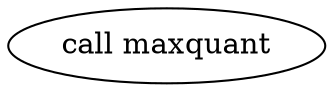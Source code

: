digraph proteomics_maxquant {
  #rankdir=LR;
  compound=true;

  # Links
  

  # Nodes
  CALL_maxquant [label="call maxquant"]
}
